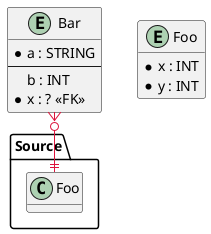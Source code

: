 @startuml
skinparam component {
  BackgroundColor FloralWhite
  BorderColor Black
  ArrowColor Crimson
}
skinparam stereotypeCBackgroundColor Orchid
hide methods

entity Bar {
  *a : STRING
  --
  b : INT
  *x : ? <<FK>>
}

entity Foo {
  *x : INT
  *y : INT
}

Bar             }o--|| Source.Foo

@enduml
